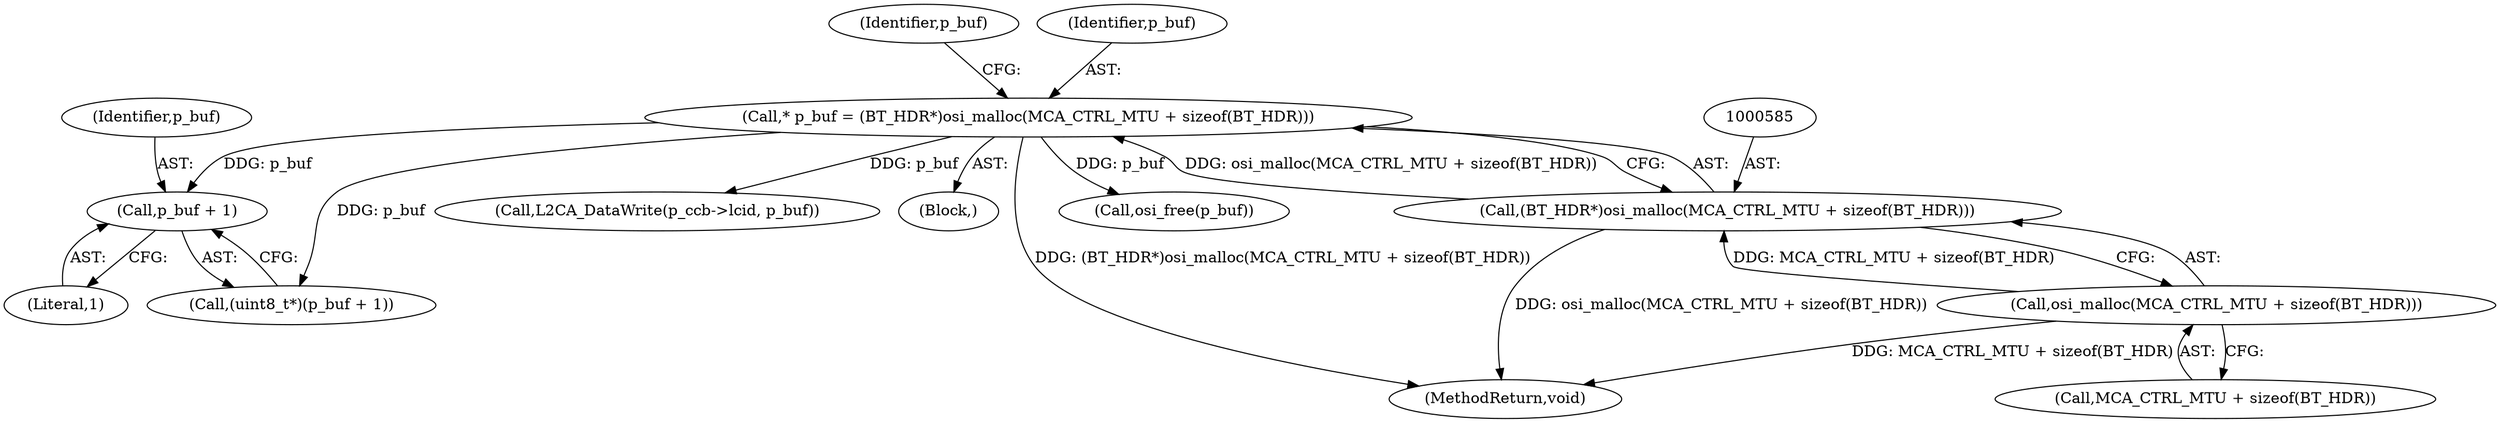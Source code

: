 digraph "0_Android_5216e6120160b28d76e9ee4dff9995e772647511@pointer" {
"1000603" [label="(Call,p_buf + 1)"];
"1000582" [label="(Call,* p_buf = (BT_HDR*)osi_malloc(MCA_CTRL_MTU + sizeof(BT_HDR)))"];
"1000584" [label="(Call,(BT_HDR*)osi_malloc(MCA_CTRL_MTU + sizeof(BT_HDR)))"];
"1000586" [label="(Call,osi_malloc(MCA_CTRL_MTU + sizeof(BT_HDR)))"];
"1000593" [label="(Identifier,p_buf)"];
"1000682" [label="(Call,L2CA_DataWrite(p_ccb->lcid, p_buf))"];
"1000580" [label="(Block,)"];
"1000584" [label="(Call,(BT_HDR*)osi_malloc(MCA_CTRL_MTU + sizeof(BT_HDR)))"];
"1000605" [label="(Literal,1)"];
"1000604" [label="(Identifier,p_buf)"];
"1000583" [label="(Identifier,p_buf)"];
"1000603" [label="(Call,p_buf + 1)"];
"1000586" [label="(Call,osi_malloc(MCA_CTRL_MTU + sizeof(BT_HDR)))"];
"1000741" [label="(MethodReturn,void)"];
"1000582" [label="(Call,* p_buf = (BT_HDR*)osi_malloc(MCA_CTRL_MTU + sizeof(BT_HDR)))"];
"1000689" [label="(Call,osi_free(p_buf))"];
"1000587" [label="(Call,MCA_CTRL_MTU + sizeof(BT_HDR))"];
"1000601" [label="(Call,(uint8_t*)(p_buf + 1))"];
"1000603" -> "1000601"  [label="AST: "];
"1000603" -> "1000605"  [label="CFG: "];
"1000604" -> "1000603"  [label="AST: "];
"1000605" -> "1000603"  [label="AST: "];
"1000601" -> "1000603"  [label="CFG: "];
"1000582" -> "1000603"  [label="DDG: p_buf"];
"1000582" -> "1000580"  [label="AST: "];
"1000582" -> "1000584"  [label="CFG: "];
"1000583" -> "1000582"  [label="AST: "];
"1000584" -> "1000582"  [label="AST: "];
"1000593" -> "1000582"  [label="CFG: "];
"1000582" -> "1000741"  [label="DDG: (BT_HDR*)osi_malloc(MCA_CTRL_MTU + sizeof(BT_HDR))"];
"1000584" -> "1000582"  [label="DDG: osi_malloc(MCA_CTRL_MTU + sizeof(BT_HDR))"];
"1000582" -> "1000601"  [label="DDG: p_buf"];
"1000582" -> "1000682"  [label="DDG: p_buf"];
"1000582" -> "1000689"  [label="DDG: p_buf"];
"1000584" -> "1000586"  [label="CFG: "];
"1000585" -> "1000584"  [label="AST: "];
"1000586" -> "1000584"  [label="AST: "];
"1000584" -> "1000741"  [label="DDG: osi_malloc(MCA_CTRL_MTU + sizeof(BT_HDR))"];
"1000586" -> "1000584"  [label="DDG: MCA_CTRL_MTU + sizeof(BT_HDR)"];
"1000586" -> "1000587"  [label="CFG: "];
"1000587" -> "1000586"  [label="AST: "];
"1000586" -> "1000741"  [label="DDG: MCA_CTRL_MTU + sizeof(BT_HDR)"];
}
